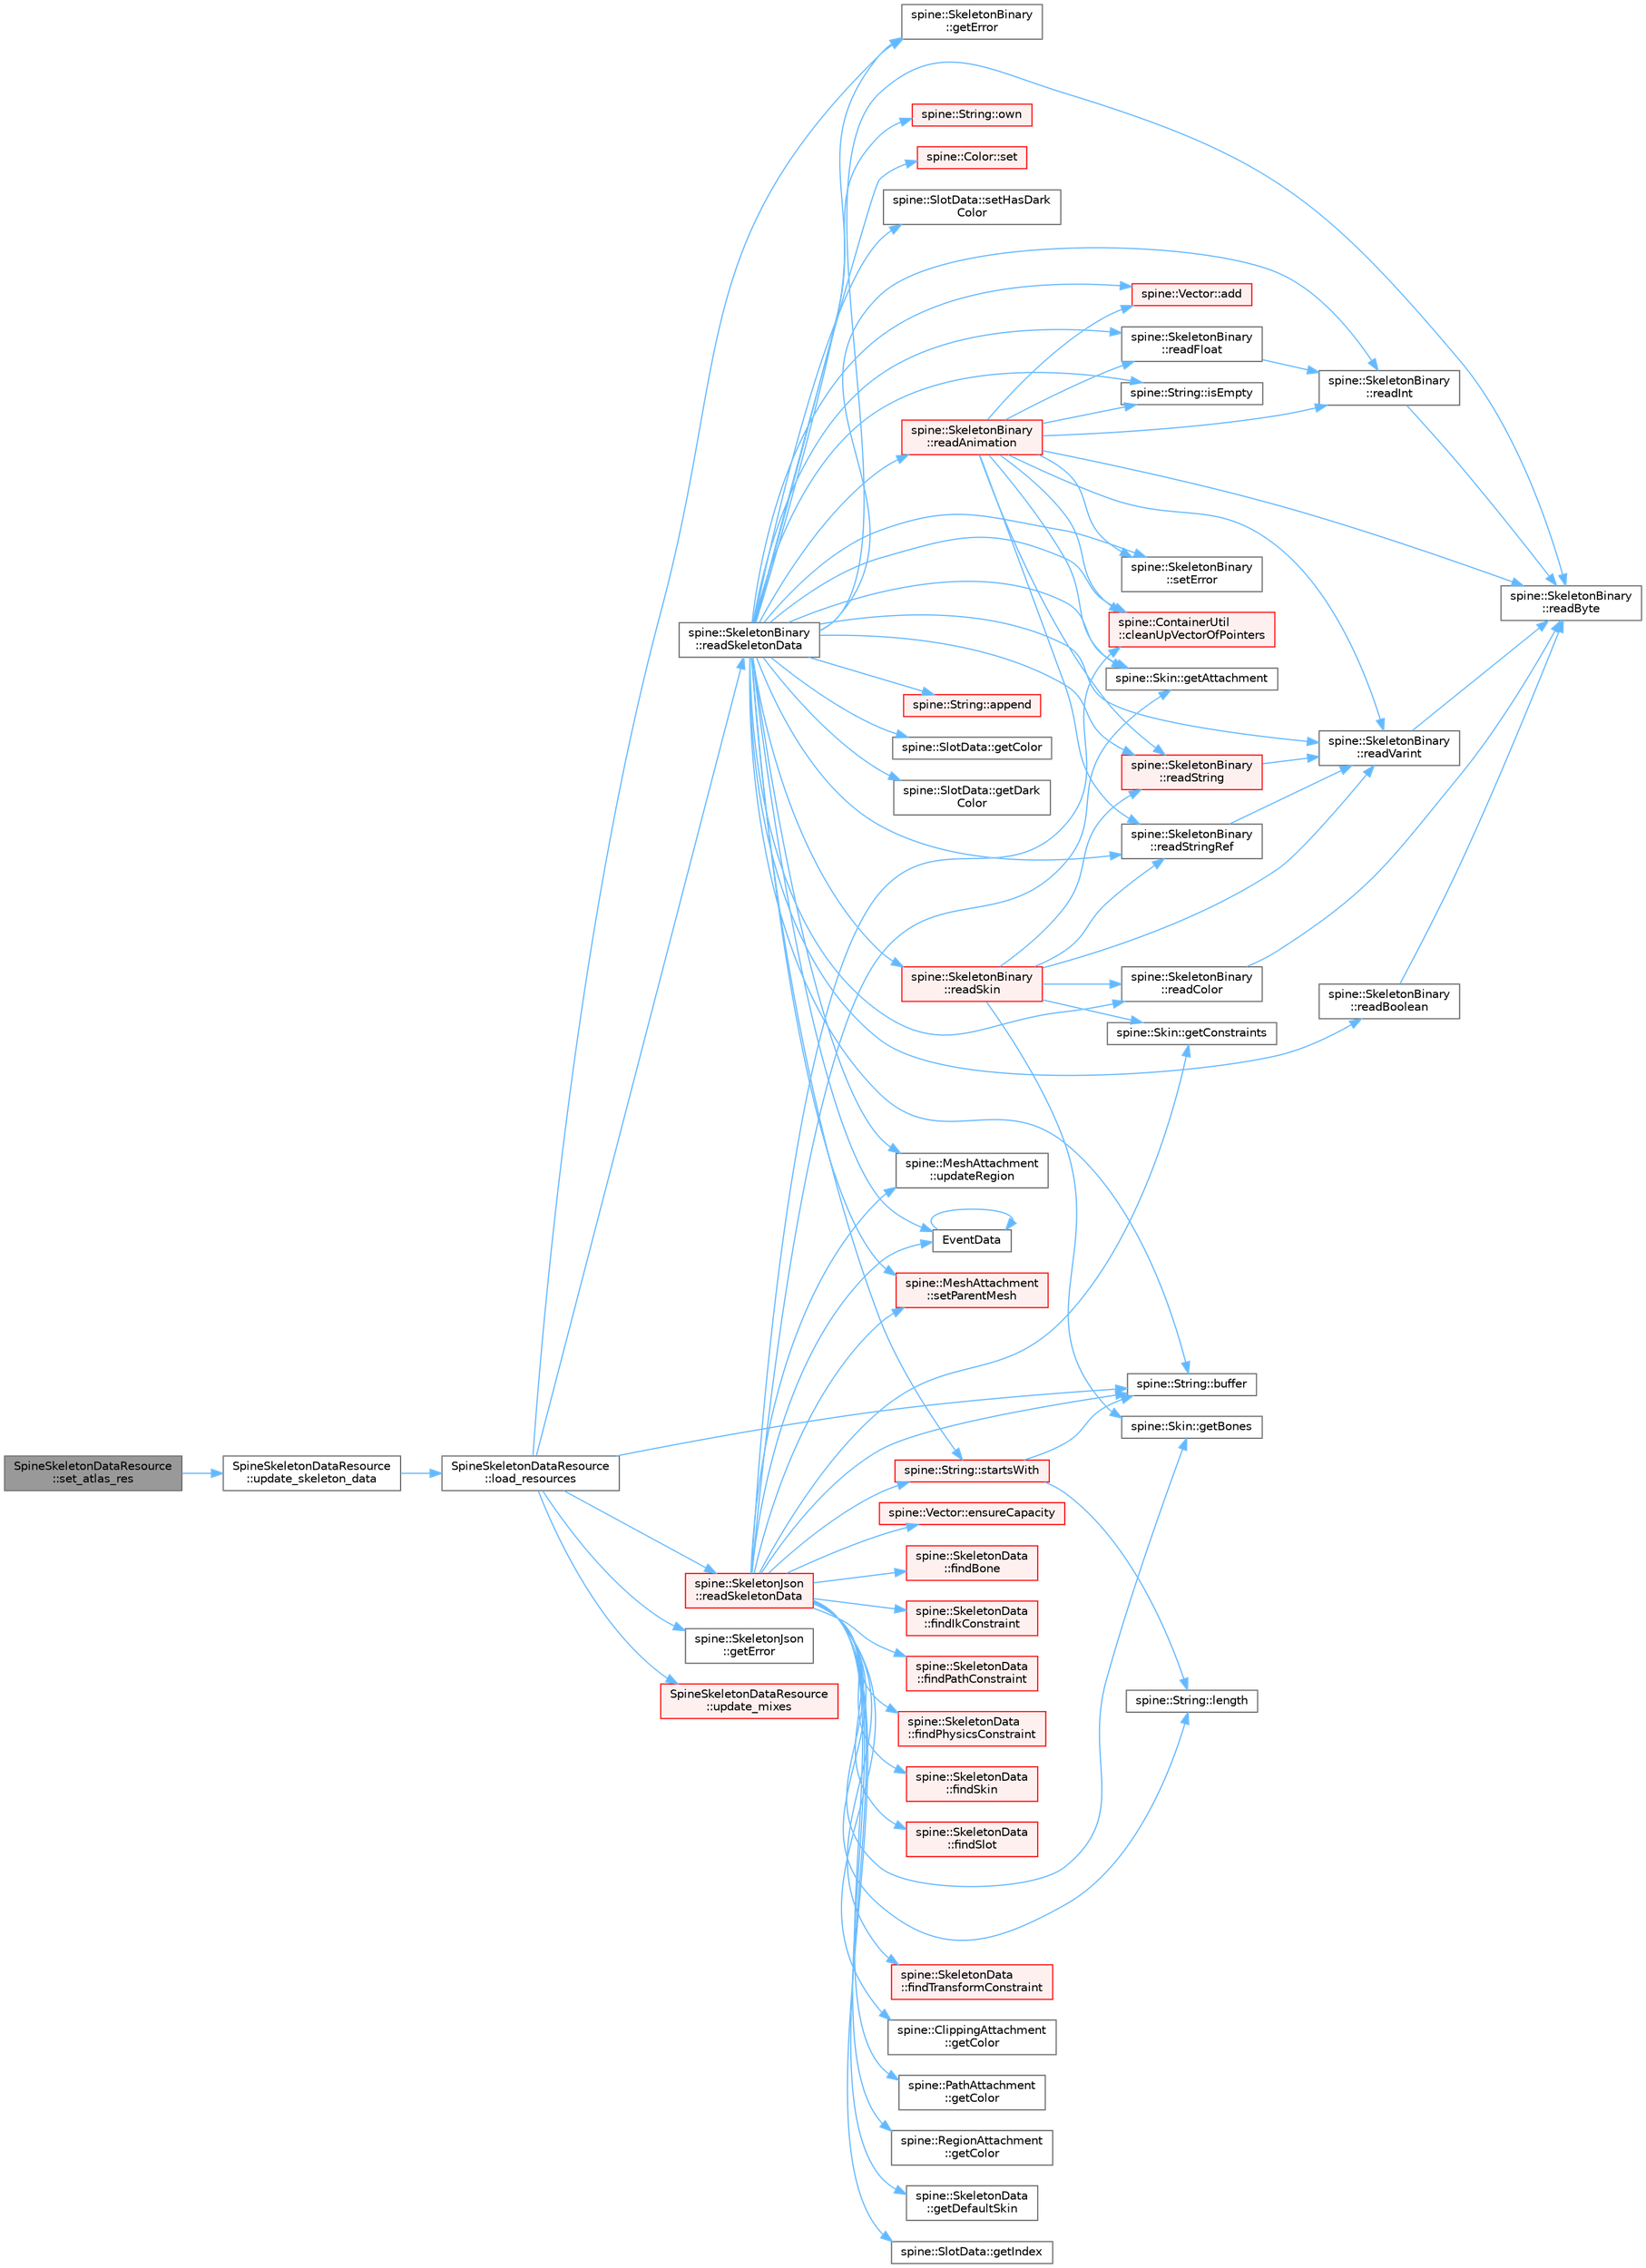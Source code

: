digraph "SpineSkeletonDataResource::set_atlas_res"
{
 // LATEX_PDF_SIZE
  bgcolor="transparent";
  edge [fontname=Helvetica,fontsize=10,labelfontname=Helvetica,labelfontsize=10];
  node [fontname=Helvetica,fontsize=10,shape=box,height=0.2,width=0.4];
  rankdir="LR";
  Node1 [id="Node000001",label="SpineSkeletonDataResource\l::set_atlas_res",height=0.2,width=0.4,color="gray40", fillcolor="grey60", style="filled", fontcolor="black",tooltip=" "];
  Node1 -> Node2 [id="edge1_Node000001_Node000002",color="steelblue1",style="solid",tooltip=" "];
  Node2 [id="Node000002",label="SpineSkeletonDataResource\l::update_skeleton_data",height=0.2,width=0.4,color="grey40", fillcolor="white", style="filled",URL="$class_spine_skeleton_data_resource.html#ae7d26eacd78d0aad9e7aa3464139a156",tooltip=" "];
  Node2 -> Node3 [id="edge2_Node000002_Node000003",color="steelblue1",style="solid",tooltip=" "];
  Node3 [id="Node000003",label="SpineSkeletonDataResource\l::load_resources",height=0.2,width=0.4,color="grey40", fillcolor="white", style="filled",URL="$class_spine_skeleton_data_resource.html#aff905a4343f3f849a8e719ae28c34432",tooltip=" "];
  Node3 -> Node4 [id="edge3_Node000003_Node000004",color="steelblue1",style="solid",tooltip=" "];
  Node4 [id="Node000004",label="spine::String::buffer",height=0.2,width=0.4,color="grey40", fillcolor="white", style="filled",URL="$classspine_1_1_string.html#a7a6a5c45e2a732eb90cedf07434315b0",tooltip=" "];
  Node3 -> Node5 [id="edge4_Node000003_Node000005",color="steelblue1",style="solid",tooltip=" "];
  Node5 [id="Node000005",label="spine::SkeletonBinary\l::getError",height=0.2,width=0.4,color="grey40", fillcolor="white", style="filled",URL="$classspine_1_1_skeleton_binary.html#a5a2736aa51c89fd9a0dd15dcc5c50ceb",tooltip=" "];
  Node3 -> Node6 [id="edge5_Node000003_Node000006",color="steelblue1",style="solid",tooltip=" "];
  Node6 [id="Node000006",label="spine::SkeletonJson\l::getError",height=0.2,width=0.4,color="grey40", fillcolor="white", style="filled",URL="$classspine_1_1_skeleton_json.html#acd6a88e835d0e64c7f95be671961dc4d",tooltip=" "];
  Node3 -> Node7 [id="edge6_Node000003_Node000007",color="steelblue1",style="solid",tooltip=" "];
  Node7 [id="Node000007",label="spine::SkeletonBinary\l::readSkeletonData",height=0.2,width=0.4,color="grey40", fillcolor="white", style="filled",URL="$classspine_1_1_skeleton_binary.html#a68d722847b910e1b23ed086df8aa5ff9",tooltip=" "];
  Node7 -> Node8 [id="edge7_Node000007_Node000008",color="steelblue1",style="solid",tooltip=" "];
  Node8 [id="Node000008",label="spine::Vector::add",height=0.2,width=0.4,color="red", fillcolor="#FFF0F0", style="filled",URL="$classspine_1_1_vector.html#ae2e7551c569fe19dd9d4528e2eaaf940",tooltip=" "];
  Node7 -> Node15 [id="edge8_Node000007_Node000015",color="steelblue1",style="solid",tooltip=" "];
  Node15 [id="Node000015",label="spine::String::append",height=0.2,width=0.4,color="red", fillcolor="#FFF0F0", style="filled",URL="$classspine_1_1_string.html#a9ac15fee0bcaa5a01590b5f977a951a4",tooltip=" "];
  Node7 -> Node4 [id="edge9_Node000007_Node000004",color="steelblue1",style="solid",tooltip=" "];
  Node7 -> Node17 [id="edge10_Node000007_Node000017",color="steelblue1",style="solid",tooltip=" "];
  Node17 [id="Node000017",label="spine::ContainerUtil\l::cleanUpVectorOfPointers",height=0.2,width=0.4,color="red", fillcolor="#FFF0F0", style="filled",URL="$classspine_1_1_container_util.html#a2e7cff4eb3faa8d89515842f46220c07",tooltip=" "];
  Node7 -> Node21 [id="edge11_Node000007_Node000021",color="steelblue1",style="solid",tooltip=" "];
  Node21 [id="Node000021",label="EventData",height=0.2,width=0.4,color="grey40", fillcolor="white", style="filled",URL="$etw_8h.html#a1150dca5d1943d5e54ad4071d4aa36b9",tooltip=" "];
  Node21 -> Node21 [id="edge12_Node000021_Node000021",color="steelblue1",style="solid",tooltip=" "];
  Node7 -> Node22 [id="edge13_Node000007_Node000022",color="steelblue1",style="solid",tooltip=" "];
  Node22 [id="Node000022",label="spine::Skin::getAttachment",height=0.2,width=0.4,color="grey40", fillcolor="white", style="filled",URL="$classspine_1_1_skin.html#ad55ba7c96a22601f7c943d503ff29c04",tooltip="Returns the attachment for the specified slot index and name, or NULL."];
  Node7 -> Node23 [id="edge14_Node000007_Node000023",color="steelblue1",style="solid",tooltip=" "];
  Node23 [id="Node000023",label="spine::SlotData::getColor",height=0.2,width=0.4,color="grey40", fillcolor="white", style="filled",URL="$classspine_1_1_slot_data.html#abda65416906159c245642f0da8b7de78",tooltip=" "];
  Node7 -> Node24 [id="edge15_Node000007_Node000024",color="steelblue1",style="solid",tooltip=" "];
  Node24 [id="Node000024",label="spine::SlotData::getDark\lColor",height=0.2,width=0.4,color="grey40", fillcolor="white", style="filled",URL="$classspine_1_1_slot_data.html#a40b7cd02886a78fc6b69f756b717f4df",tooltip=" "];
  Node7 -> Node5 [id="edge16_Node000007_Node000005",color="steelblue1",style="solid",tooltip=" "];
  Node7 -> Node25 [id="edge17_Node000007_Node000025",color="steelblue1",style="solid",tooltip=" "];
  Node25 [id="Node000025",label="spine::String::isEmpty",height=0.2,width=0.4,color="grey40", fillcolor="white", style="filled",URL="$classspine_1_1_string.html#a8f667117a263cb9f536c57c49a52cac7",tooltip=" "];
  Node7 -> Node26 [id="edge18_Node000007_Node000026",color="steelblue1",style="solid",tooltip=" "];
  Node26 [id="Node000026",label="spine::String::own",height=0.2,width=0.4,color="red", fillcolor="#FFF0F0", style="filled",URL="$classspine_1_1_string.html#a83d95fb1a412b1ac51cfb27a69533732",tooltip=" "];
  Node7 -> Node28 [id="edge19_Node000007_Node000028",color="steelblue1",style="solid",tooltip=" "];
  Node28 [id="Node000028",label="spine::SkeletonBinary\l::readAnimation",height=0.2,width=0.4,color="red", fillcolor="#FFF0F0", style="filled",URL="$classspine_1_1_skeleton_binary.html#ae48ba54d8d4a4aed8c1c5c38f5d7ce74",tooltip=" "];
  Node28 -> Node8 [id="edge20_Node000028_Node000008",color="steelblue1",style="solid",tooltip=" "];
  Node28 -> Node17 [id="edge21_Node000028_Node000017",color="steelblue1",style="solid",tooltip=" "];
  Node28 -> Node22 [id="edge22_Node000028_Node000022",color="steelblue1",style="solid",tooltip=" "];
  Node28 -> Node25 [id="edge23_Node000028_Node000025",color="steelblue1",style="solid",tooltip=" "];
  Node28 -> Node37 [id="edge24_Node000028_Node000037",color="steelblue1",style="solid",tooltip=" "];
  Node37 [id="Node000037",label="spine::SkeletonBinary\l::readByte",height=0.2,width=0.4,color="grey40", fillcolor="white", style="filled",URL="$classspine_1_1_skeleton_binary.html#a095661fffac6234e86a172f8c5aeddcb",tooltip=" "];
  Node28 -> Node38 [id="edge25_Node000028_Node000038",color="steelblue1",style="solid",tooltip=" "];
  Node38 [id="Node000038",label="spine::SkeletonBinary\l::readFloat",height=0.2,width=0.4,color="grey40", fillcolor="white", style="filled",URL="$classspine_1_1_skeleton_binary.html#ac8ba35026e33ea8352940c49334d0f97",tooltip=" "];
  Node38 -> Node39 [id="edge26_Node000038_Node000039",color="steelblue1",style="solid",tooltip=" "];
  Node39 [id="Node000039",label="spine::SkeletonBinary\l::readInt",height=0.2,width=0.4,color="grey40", fillcolor="white", style="filled",URL="$classspine_1_1_skeleton_binary.html#a62f0f3bf22303a9b45be9845d23e7365",tooltip=" "];
  Node39 -> Node37 [id="edge27_Node000039_Node000037",color="steelblue1",style="solid",tooltip=" "];
  Node28 -> Node39 [id="edge28_Node000028_Node000039",color="steelblue1",style="solid",tooltip=" "];
  Node28 -> Node41 [id="edge29_Node000028_Node000041",color="steelblue1",style="solid",tooltip=" "];
  Node41 [id="Node000041",label="spine::SkeletonBinary\l::readString",height=0.2,width=0.4,color="red", fillcolor="#FFF0F0", style="filled",URL="$classspine_1_1_skeleton_binary.html#a7ad5463859fc0ed56595bfad5c53996c",tooltip=" "];
  Node41 -> Node43 [id="edge30_Node000041_Node000043",color="steelblue1",style="solid",tooltip=" "];
  Node43 [id="Node000043",label="spine::SkeletonBinary\l::readVarint",height=0.2,width=0.4,color="grey40", fillcolor="white", style="filled",URL="$classspine_1_1_skeleton_binary.html#ae9711cebdda38bd5ece8a716e31aae26",tooltip=" "];
  Node43 -> Node37 [id="edge31_Node000043_Node000037",color="steelblue1",style="solid",tooltip=" "];
  Node28 -> Node44 [id="edge32_Node000028_Node000044",color="steelblue1",style="solid",tooltip=" "];
  Node44 [id="Node000044",label="spine::SkeletonBinary\l::readStringRef",height=0.2,width=0.4,color="grey40", fillcolor="white", style="filled",URL="$classspine_1_1_skeleton_binary.html#a6334309ba98869a5d248e50d59f1435f",tooltip=" "];
  Node44 -> Node43 [id="edge33_Node000044_Node000043",color="steelblue1",style="solid",tooltip=" "];
  Node28 -> Node43 [id="edge34_Node000028_Node000043",color="steelblue1",style="solid",tooltip=" "];
  Node28 -> Node52 [id="edge35_Node000028_Node000052",color="steelblue1",style="solid",tooltip=" "];
  Node52 [id="Node000052",label="spine::SkeletonBinary\l::setError",height=0.2,width=0.4,color="grey40", fillcolor="white", style="filled",URL="$classspine_1_1_skeleton_binary.html#a347d48f7c29d044b1c32f23cd9654b83",tooltip=" "];
  Node7 -> Node68 [id="edge36_Node000007_Node000068",color="steelblue1",style="solid",tooltip=" "];
  Node68 [id="Node000068",label="spine::SkeletonBinary\l::readBoolean",height=0.2,width=0.4,color="grey40", fillcolor="white", style="filled",URL="$classspine_1_1_skeleton_binary.html#a15850bb66df2c0c0755d73083cff3d02",tooltip=" "];
  Node68 -> Node37 [id="edge37_Node000068_Node000037",color="steelblue1",style="solid",tooltip=" "];
  Node7 -> Node37 [id="edge38_Node000007_Node000037",color="steelblue1",style="solid",tooltip=" "];
  Node7 -> Node69 [id="edge39_Node000007_Node000069",color="steelblue1",style="solid",tooltip=" "];
  Node69 [id="Node000069",label="spine::SkeletonBinary\l::readColor",height=0.2,width=0.4,color="grey40", fillcolor="white", style="filled",URL="$classspine_1_1_skeleton_binary.html#aebe813dca14431e105464a5b82cdc439",tooltip=" "];
  Node69 -> Node37 [id="edge40_Node000069_Node000037",color="steelblue1",style="solid",tooltip=" "];
  Node7 -> Node38 [id="edge41_Node000007_Node000038",color="steelblue1",style="solid",tooltip=" "];
  Node7 -> Node39 [id="edge42_Node000007_Node000039",color="steelblue1",style="solid",tooltip=" "];
  Node7 -> Node70 [id="edge43_Node000007_Node000070",color="steelblue1",style="solid",tooltip=" "];
  Node70 [id="Node000070",label="spine::SkeletonBinary\l::readSkin",height=0.2,width=0.4,color="red", fillcolor="#FFF0F0", style="filled",URL="$classspine_1_1_skeleton_binary.html#acb551edd7c737215e10d2e94bdca5dbc",tooltip=" "];
  Node70 -> Node71 [id="edge44_Node000070_Node000071",color="steelblue1",style="solid",tooltip=" "];
  Node71 [id="Node000071",label="spine::Skin::getBones",height=0.2,width=0.4,color="grey40", fillcolor="white", style="filled",URL="$classspine_1_1_skin.html#ac5e7ef94300c4f8dea479e565874aed5",tooltip=" "];
  Node70 -> Node73 [id="edge45_Node000070_Node000073",color="steelblue1",style="solid",tooltip=" "];
  Node73 [id="Node000073",label="spine::Skin::getConstraints",height=0.2,width=0.4,color="grey40", fillcolor="white", style="filled",URL="$classspine_1_1_skin.html#af55270c73e433a301514a54197d59ca8",tooltip=" "];
  Node70 -> Node69 [id="edge46_Node000070_Node000069",color="steelblue1",style="solid",tooltip=" "];
  Node70 -> Node41 [id="edge47_Node000070_Node000041",color="steelblue1",style="solid",tooltip=" "];
  Node70 -> Node44 [id="edge48_Node000070_Node000044",color="steelblue1",style="solid",tooltip=" "];
  Node70 -> Node43 [id="edge49_Node000070_Node000043",color="steelblue1",style="solid",tooltip=" "];
  Node7 -> Node41 [id="edge50_Node000007_Node000041",color="steelblue1",style="solid",tooltip=" "];
  Node7 -> Node44 [id="edge51_Node000007_Node000044",color="steelblue1",style="solid",tooltip=" "];
  Node7 -> Node43 [id="edge52_Node000007_Node000043",color="steelblue1",style="solid",tooltip=" "];
  Node7 -> Node83 [id="edge53_Node000007_Node000083",color="steelblue1",style="solid",tooltip=" "];
  Node83 [id="Node000083",label="spine::Color::set",height=0.2,width=0.4,color="red", fillcolor="#FFF0F0", style="filled",URL="$classspine_1_1_color.html#ab6f958efe5b82e1edbeac3b39997a6bc",tooltip=" "];
  Node7 -> Node52 [id="edge54_Node000007_Node000052",color="steelblue1",style="solid",tooltip=" "];
  Node7 -> Node93 [id="edge55_Node000007_Node000093",color="steelblue1",style="solid",tooltip=" "];
  Node93 [id="Node000093",label="spine::SlotData::setHasDark\lColor",height=0.2,width=0.4,color="grey40", fillcolor="white", style="filled",URL="$classspine_1_1_slot_data.html#af50aab94a6e6663c29a8c80ae01990d9",tooltip=" "];
  Node7 -> Node94 [id="edge56_Node000007_Node000094",color="steelblue1",style="solid",tooltip=" "];
  Node94 [id="Node000094",label="spine::MeshAttachment\l::setParentMesh",height=0.2,width=0.4,color="red", fillcolor="#FFF0F0", style="filled",URL="$classspine_1_1_mesh_attachment.html#ad2d6ee80f36bd1535beabef075117d03",tooltip=" "];
  Node7 -> Node99 [id="edge57_Node000007_Node000099",color="steelblue1",style="solid",tooltip=" "];
  Node99 [id="Node000099",label="spine::String::startsWith",height=0.2,width=0.4,color="red", fillcolor="#FFF0F0", style="filled",URL="$classspine_1_1_string.html#aa09e1f3a358f17e9a010178a7d46929e",tooltip=" "];
  Node99 -> Node4 [id="edge58_Node000099_Node000004",color="steelblue1",style="solid",tooltip=" "];
  Node99 -> Node100 [id="edge59_Node000099_Node000100",color="steelblue1",style="solid",tooltip=" "];
  Node100 [id="Node000100",label="spine::String::length",height=0.2,width=0.4,color="grey40", fillcolor="white", style="filled",URL="$classspine_1_1_string.html#a9202816c29d44fa9aba519445312b05a",tooltip=" "];
  Node7 -> Node101 [id="edge60_Node000007_Node000101",color="steelblue1",style="solid",tooltip=" "];
  Node101 [id="Node000101",label="spine::MeshAttachment\l::updateRegion",height=0.2,width=0.4,color="grey40", fillcolor="white", style="filled",URL="$classspine_1_1_mesh_attachment.html#a3d053a9ee851dfcc8b74d75823ab1544",tooltip=" "];
  Node3 -> Node102 [id="edge61_Node000003_Node000102",color="steelblue1",style="solid",tooltip=" "];
  Node102 [id="Node000102",label="spine::SkeletonJson\l::readSkeletonData",height=0.2,width=0.4,color="red", fillcolor="#FFF0F0", style="filled",URL="$classspine_1_1_skeleton_json.html#a551144e8e2bab817514d6f3c47447637",tooltip=" "];
  Node102 -> Node4 [id="edge62_Node000102_Node000004",color="steelblue1",style="solid",tooltip=" "];
  Node102 -> Node17 [id="edge63_Node000102_Node000017",color="steelblue1",style="solid",tooltip=" "];
  Node102 -> Node32 [id="edge64_Node000102_Node000032",color="steelblue1",style="solid",tooltip=" "];
  Node32 [id="Node000032",label="spine::Vector::ensureCapacity",height=0.2,width=0.4,color="red", fillcolor="#FFF0F0", style="filled",URL="$classspine_1_1_vector.html#ac9cc83a60e188cfb07e824c4eb742e53",tooltip=" "];
  Node102 -> Node21 [id="edge65_Node000102_Node000021",color="steelblue1",style="solid",tooltip=" "];
  Node102 -> Node103 [id="edge66_Node000102_Node000103",color="steelblue1",style="solid",tooltip=" "];
  Node103 [id="Node000103",label="spine::SkeletonData\l::findBone",height=0.2,width=0.4,color="red", fillcolor="#FFF0F0", style="filled",URL="$classspine_1_1_skeleton_data.html#a9a7c4b358ba763771410e7c66f6c3400",tooltip=" "];
  Node102 -> Node105 [id="edge67_Node000102_Node000105",color="steelblue1",style="solid",tooltip=" "];
  Node105 [id="Node000105",label="spine::SkeletonData\l::findIkConstraint",height=0.2,width=0.4,color="red", fillcolor="#FFF0F0", style="filled",URL="$classspine_1_1_skeleton_data.html#a4107fef651c3d43189092f2f8e069616",tooltip=" "];
  Node102 -> Node106 [id="edge68_Node000102_Node000106",color="steelblue1",style="solid",tooltip=" "];
  Node106 [id="Node000106",label="spine::SkeletonData\l::findPathConstraint",height=0.2,width=0.4,color="red", fillcolor="#FFF0F0", style="filled",URL="$classspine_1_1_skeleton_data.html#ae4b4fc7a28f85e9738ad4b59e49cf655",tooltip=" "];
  Node102 -> Node107 [id="edge69_Node000102_Node000107",color="steelblue1",style="solid",tooltip=" "];
  Node107 [id="Node000107",label="spine::SkeletonData\l::findPhysicsConstraint",height=0.2,width=0.4,color="red", fillcolor="#FFF0F0", style="filled",URL="$classspine_1_1_skeleton_data.html#ab0eda35da70bac828472b322d2eba7a9",tooltip=" "];
  Node102 -> Node108 [id="edge70_Node000102_Node000108",color="steelblue1",style="solid",tooltip=" "];
  Node108 [id="Node000108",label="spine::SkeletonData\l::findSkin",height=0.2,width=0.4,color="red", fillcolor="#FFF0F0", style="filled",URL="$classspine_1_1_skeleton_data.html#accfdc319763dfb9cd90caf20f96d1e47",tooltip=" "];
  Node102 -> Node109 [id="edge71_Node000102_Node000109",color="steelblue1",style="solid",tooltip=" "];
  Node109 [id="Node000109",label="spine::SkeletonData\l::findSlot",height=0.2,width=0.4,color="red", fillcolor="#FFF0F0", style="filled",URL="$classspine_1_1_skeleton_data.html#ae3e3a12daeb2107571224d382f739f76",tooltip=" "];
  Node102 -> Node110 [id="edge72_Node000102_Node000110",color="steelblue1",style="solid",tooltip=" "];
  Node110 [id="Node000110",label="spine::SkeletonData\l::findTransformConstraint",height=0.2,width=0.4,color="red", fillcolor="#FFF0F0", style="filled",URL="$classspine_1_1_skeleton_data.html#a170d7a2beae531b08a4eb5b24d5e6897",tooltip=" "];
  Node102 -> Node22 [id="edge73_Node000102_Node000022",color="steelblue1",style="solid",tooltip=" "];
  Node102 -> Node71 [id="edge74_Node000102_Node000071",color="steelblue1",style="solid",tooltip=" "];
  Node102 -> Node76 [id="edge75_Node000102_Node000076",color="steelblue1",style="solid",tooltip=" "];
  Node76 [id="Node000076",label="spine::ClippingAttachment\l::getColor",height=0.2,width=0.4,color="grey40", fillcolor="white", style="filled",URL="$classspine_1_1_clipping_attachment.html#a4af61e7abfbaae7518ffca38c33ba815",tooltip=" "];
  Node102 -> Node111 [id="edge76_Node000102_Node000111",color="steelblue1",style="solid",tooltip=" "];
  Node111 [id="Node000111",label="spine::PathAttachment\l::getColor",height=0.2,width=0.4,color="grey40", fillcolor="white", style="filled",URL="$classspine_1_1_path_attachment.html#a2453e791a7ccabb730c91778189ae89d",tooltip=" "];
  Node102 -> Node77 [id="edge77_Node000102_Node000077",color="steelblue1",style="solid",tooltip=" "];
  Node77 [id="Node000077",label="spine::RegionAttachment\l::getColor",height=0.2,width=0.4,color="grey40", fillcolor="white", style="filled",URL="$classspine_1_1_region_attachment.html#ab7f22bbc560f9c046b8076ff970a38c5",tooltip=" "];
  Node102 -> Node73 [id="edge78_Node000102_Node000073",color="steelblue1",style="solid",tooltip=" "];
  Node102 -> Node112 [id="edge79_Node000102_Node000112",color="steelblue1",style="solid",tooltip=" "];
  Node112 [id="Node000112",label="spine::SkeletonData\l::getDefaultSkin",height=0.2,width=0.4,color="grey40", fillcolor="white", style="filled",URL="$classspine_1_1_skeleton_data.html#a039e328ed3cbf2f8508ea93faa8069b7",tooltip=" "];
  Node102 -> Node113 [id="edge80_Node000102_Node000113",color="steelblue1",style="solid",tooltip=" "];
  Node113 [id="Node000113",label="spine::SlotData::getIndex",height=0.2,width=0.4,color="grey40", fillcolor="white", style="filled",URL="$classspine_1_1_slot_data.html#a95f7359a40b73da709886c53a6202013",tooltip=" "];
  Node102 -> Node100 [id="edge81_Node000102_Node000100",color="steelblue1",style="solid",tooltip=" "];
  Node102 -> Node94 [id="edge82_Node000102_Node000094",color="steelblue1",style="solid",tooltip=" "];
  Node102 -> Node99 [id="edge83_Node000102_Node000099",color="steelblue1",style="solid",tooltip=" "];
  Node102 -> Node101 [id="edge84_Node000102_Node000101",color="steelblue1",style="solid",tooltip=" "];
  Node3 -> Node127 [id="edge85_Node000003_Node000127",color="steelblue1",style="solid",tooltip=" "];
  Node127 [id="Node000127",label="SpineSkeletonDataResource\l::update_mixes",height=0.2,width=0.4,color="red", fillcolor="#FFF0F0", style="filled",URL="$class_spine_skeleton_data_resource.html#a002e3b29700c1ba3fa3f669cbde78878",tooltip=" "];
}
